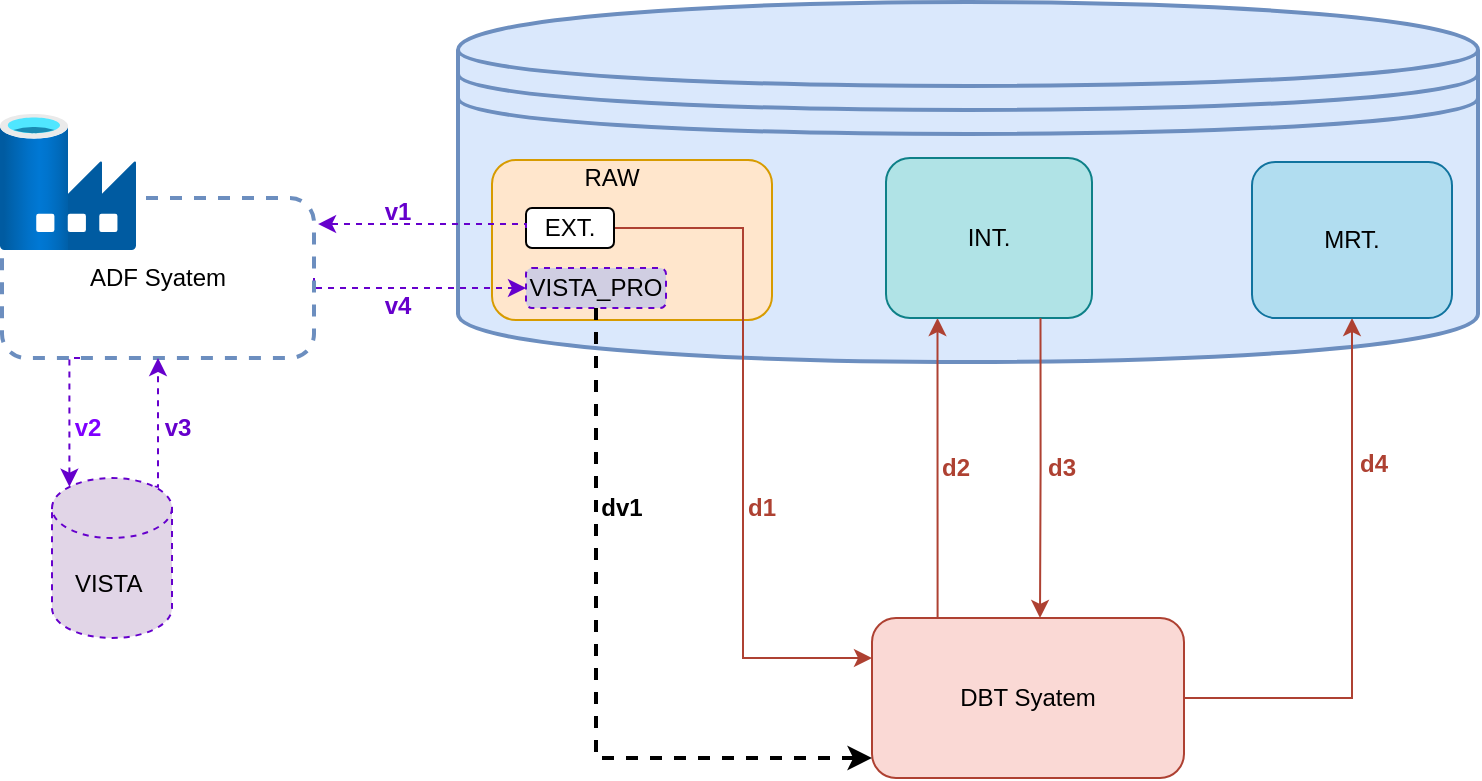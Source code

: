 <mxfile version="26.0.16">
  <diagram name="Page-1" id="TA6gXqDFzfyHmSNEqNzv">
    <mxGraphModel dx="1601" dy="453" grid="1" gridSize="10" guides="1" tooltips="1" connect="1" arrows="1" fold="1" page="1" pageScale="1" pageWidth="827" pageHeight="1169" math="0" shadow="0">
      <root>
        <mxCell id="0" />
        <mxCell id="1" parent="0" />
        <mxCell id="3lTf8zWU9LtMQArzml-N-13" value="" style="shape=datastore;whiteSpace=wrap;html=1;fillColor=#dae8fc;strokeColor=#6c8ebf;strokeWidth=2;" vertex="1" parent="1">
          <mxGeometry x="163" y="2" width="510" height="180" as="geometry" />
        </mxCell>
        <mxCell id="3lTf8zWU9LtMQArzml-N-26" style="edgeStyle=orthogonalEdgeStyle;rounded=0;orthogonalLoop=1;jettySize=auto;html=1;exitX=0.25;exitY=0;exitDx=0;exitDy=0;entryX=0.25;entryY=1;entryDx=0;entryDy=0;fillColor=#fad9d5;strokeColor=#ae4132;" edge="1" parent="1" source="3lTf8zWU9LtMQArzml-N-1" target="3lTf8zWU9LtMQArzml-N-4">
          <mxGeometry relative="1" as="geometry">
            <Array as="points">
              <mxPoint x="403" y="310" />
            </Array>
          </mxGeometry>
        </mxCell>
        <mxCell id="3lTf8zWU9LtMQArzml-N-29" style="edgeStyle=orthogonalEdgeStyle;rounded=0;orthogonalLoop=1;jettySize=auto;html=1;exitX=1;exitY=0.5;exitDx=0;exitDy=0;entryX=0.5;entryY=1;entryDx=0;entryDy=0;fillColor=#fad9d5;strokeColor=#ae4132;" edge="1" parent="1" source="3lTf8zWU9LtMQArzml-N-1" target="3lTf8zWU9LtMQArzml-N-5">
          <mxGeometry relative="1" as="geometry" />
        </mxCell>
        <mxCell id="3lTf8zWU9LtMQArzml-N-1" value="DBT Syatem" style="rounded=1;whiteSpace=wrap;html=1;fillColor=#fad9d5;strokeColor=#ae4132;" vertex="1" parent="1">
          <mxGeometry x="370" y="310" width="156" height="80" as="geometry" />
        </mxCell>
        <mxCell id="3lTf8zWU9LtMQArzml-N-3" value="" style="rounded=1;whiteSpace=wrap;html=1;fillColor=#ffe6cc;strokeColor=#d79b00;" vertex="1" parent="1">
          <mxGeometry x="180" y="81" width="140" height="80" as="geometry" />
        </mxCell>
        <mxCell id="3lTf8zWU9LtMQArzml-N-4" value="INT." style="rounded=1;whiteSpace=wrap;html=1;fillColor=#b0e3e6;strokeColor=#0e8088;" vertex="1" parent="1">
          <mxGeometry x="377" y="80" width="103" height="80" as="geometry" />
        </mxCell>
        <mxCell id="3lTf8zWU9LtMQArzml-N-5" value="MRT." style="rounded=1;whiteSpace=wrap;html=1;fillColor=#b1ddf0;strokeColor=#10739e;" vertex="1" parent="1">
          <mxGeometry x="560" y="82" width="100" height="78" as="geometry" />
        </mxCell>
        <mxCell id="3lTf8zWU9LtMQArzml-N-24" style="edgeStyle=orthogonalEdgeStyle;rounded=0;orthogonalLoop=1;jettySize=auto;html=1;exitX=1;exitY=0.5;exitDx=0;exitDy=0;entryX=0;entryY=0.25;entryDx=0;entryDy=0;fillColor=#fad9d5;strokeColor=#ae4132;strokeWidth=1;" edge="1" parent="1" source="3lTf8zWU9LtMQArzml-N-7" target="3lTf8zWU9LtMQArzml-N-1">
          <mxGeometry relative="1" as="geometry" />
        </mxCell>
        <mxCell id="3lTf8zWU9LtMQArzml-N-7" value="EXT." style="rounded=1;whiteSpace=wrap;html=1;" vertex="1" parent="1">
          <mxGeometry x="197" y="105" width="44" height="20" as="geometry" />
        </mxCell>
        <mxCell id="3lTf8zWU9LtMQArzml-N-8" value="VISTA_PRO" style="rounded=1;whiteSpace=wrap;html=1;fillColor=#d0cee2;strokeColor=#6600CC;dashed=1;" vertex="1" parent="1">
          <mxGeometry x="197" y="135" width="70" height="20" as="geometry" />
        </mxCell>
        <mxCell id="3lTf8zWU9LtMQArzml-N-9" value="RAW" style="text;html=1;align=center;verticalAlign=middle;whiteSpace=wrap;rounded=0;" vertex="1" parent="1">
          <mxGeometry x="210" y="75" width="60" height="30" as="geometry" />
        </mxCell>
        <mxCell id="3lTf8zWU9LtMQArzml-N-21" style="edgeStyle=orthogonalEdgeStyle;rounded=0;orthogonalLoop=1;jettySize=auto;html=1;exitX=1;exitY=0.5;exitDx=0;exitDy=0;entryX=0;entryY=0.5;entryDx=0;entryDy=0;strokeColor=#6600CC;dashed=1;" edge="1" parent="1" source="3lTf8zWU9LtMQArzml-N-10" target="3lTf8zWU9LtMQArzml-N-8">
          <mxGeometry relative="1" as="geometry">
            <Array as="points">
              <mxPoint x="91" y="145" />
            </Array>
          </mxGeometry>
        </mxCell>
        <mxCell id="3lTf8zWU9LtMQArzml-N-10" value="ADF Syatem" style="rounded=1;whiteSpace=wrap;html=1;fillColor=none;strokeColor=#6c8ebf;strokeWidth=2;dashed=1;" vertex="1" parent="1">
          <mxGeometry x="-65" y="100" width="156" height="80" as="geometry" />
        </mxCell>
        <mxCell id="3lTf8zWU9LtMQArzml-N-20" style="edgeStyle=orthogonalEdgeStyle;rounded=0;orthogonalLoop=1;jettySize=auto;html=1;exitX=0.855;exitY=0;exitDx=0;exitDy=4.35;exitPerimeter=0;entryX=0.5;entryY=1;entryDx=0;entryDy=0;strokeColor=#6600CC;dashed=1;" edge="1" parent="1" source="3lTf8zWU9LtMQArzml-N-11" target="3lTf8zWU9LtMQArzml-N-10">
          <mxGeometry relative="1" as="geometry">
            <Array as="points">
              <mxPoint x="13" y="244" />
            </Array>
          </mxGeometry>
        </mxCell>
        <mxCell id="3lTf8zWU9LtMQArzml-N-11" value="VISTA&amp;nbsp;" style="shape=cylinder3;whiteSpace=wrap;html=1;boundedLbl=1;backgroundOutline=1;size=15;fillColor=#e1d5e7;strokeColor=#6600CC;dashed=1;" vertex="1" parent="1">
          <mxGeometry x="-40" y="240" width="60" height="80" as="geometry" />
        </mxCell>
        <mxCell id="3lTf8zWU9LtMQArzml-N-15" value="" style="image;aspect=fixed;html=1;points=[];align=center;fontSize=12;image=img/lib/azure2/databases/Data_Factory.svg;" vertex="1" parent="1">
          <mxGeometry x="-66" y="58" width="68" height="68" as="geometry" />
        </mxCell>
        <mxCell id="3lTf8zWU9LtMQArzml-N-18" style="edgeStyle=orthogonalEdgeStyle;rounded=0;orthogonalLoop=1;jettySize=auto;html=1;exitX=0;exitY=0.5;exitDx=0;exitDy=0;entryX=1.013;entryY=0.163;entryDx=0;entryDy=0;entryPerimeter=0;strokeColor=#6600CC;dashed=1;" edge="1" parent="1" source="3lTf8zWU9LtMQArzml-N-7" target="3lTf8zWU9LtMQArzml-N-10">
          <mxGeometry relative="1" as="geometry">
            <Array as="points">
              <mxPoint x="197" y="113" />
            </Array>
          </mxGeometry>
        </mxCell>
        <mxCell id="3lTf8zWU9LtMQArzml-N-19" style="edgeStyle=orthogonalEdgeStyle;rounded=0;orthogonalLoop=1;jettySize=auto;html=1;exitX=0.25;exitY=1;exitDx=0;exitDy=0;entryX=0.145;entryY=0;entryDx=0;entryDy=4.35;entryPerimeter=0;fillColor=#d0cee2;strokeColor=#6600CC;strokeWidth=1;dashed=1;" edge="1" parent="1" source="3lTf8zWU9LtMQArzml-N-10" target="3lTf8zWU9LtMQArzml-N-11">
          <mxGeometry relative="1" as="geometry">
            <Array as="points">
              <mxPoint x="-31" y="180" />
            </Array>
          </mxGeometry>
        </mxCell>
        <mxCell id="3lTf8zWU9LtMQArzml-N-25" style="edgeStyle=orthogonalEdgeStyle;rounded=0;orthogonalLoop=1;jettySize=auto;html=1;exitX=0.5;exitY=1;exitDx=0;exitDy=0;entryX=0;entryY=0.875;entryDx=0;entryDy=0;entryPerimeter=0;dashed=1;strokeWidth=2;" edge="1" parent="1" source="3lTf8zWU9LtMQArzml-N-8" target="3lTf8zWU9LtMQArzml-N-1">
          <mxGeometry relative="1" as="geometry" />
        </mxCell>
        <mxCell id="3lTf8zWU9LtMQArzml-N-28" style="edgeStyle=orthogonalEdgeStyle;rounded=0;orthogonalLoop=1;jettySize=auto;html=1;exitX=0.75;exitY=1;exitDx=0;exitDy=0;fillColor=#fad9d5;strokeColor=#ae4132;" edge="1" parent="1" source="3lTf8zWU9LtMQArzml-N-4">
          <mxGeometry relative="1" as="geometry">
            <mxPoint x="454" y="310" as="targetPoint" />
          </mxGeometry>
        </mxCell>
        <mxCell id="3lTf8zWU9LtMQArzml-N-32" value="&lt;b&gt;&lt;font style=&quot;color: rgb(102, 0, 204);&quot;&gt;v1&lt;/font&gt;&lt;/b&gt;" style="text;html=1;align=center;verticalAlign=middle;whiteSpace=wrap;rounded=0;" vertex="1" parent="1">
          <mxGeometry x="103" y="92" width="60" height="30" as="geometry" />
        </mxCell>
        <mxCell id="3lTf8zWU9LtMQArzml-N-33" value="&lt;b&gt;&lt;font style=&quot;color: rgb(127, 0, 255);&quot;&gt;v2&lt;/font&gt;&lt;/b&gt;" style="text;html=1;align=center;verticalAlign=middle;whiteSpace=wrap;rounded=0;" vertex="1" parent="1">
          <mxGeometry x="-52" y="200" width="60" height="30" as="geometry" />
        </mxCell>
        <mxCell id="3lTf8zWU9LtMQArzml-N-34" value="&lt;b&gt;&lt;font style=&quot;color: rgb(102, 0, 204);&quot;&gt;v3&lt;/font&gt;&lt;/b&gt;" style="text;html=1;align=center;verticalAlign=middle;whiteSpace=wrap;rounded=0;" vertex="1" parent="1">
          <mxGeometry x="-7" y="200" width="60" height="30" as="geometry" />
        </mxCell>
        <mxCell id="3lTf8zWU9LtMQArzml-N-35" value="&lt;b&gt;&lt;font style=&quot;color: rgb(102, 0, 204);&quot;&gt;v4&lt;/font&gt;&lt;/b&gt;" style="text;html=1;align=center;verticalAlign=middle;whiteSpace=wrap;rounded=0;" vertex="1" parent="1">
          <mxGeometry x="103" y="139" width="60" height="30" as="geometry" />
        </mxCell>
        <mxCell id="3lTf8zWU9LtMQArzml-N-36" value="&lt;b&gt;dv1&lt;/b&gt;" style="text;html=1;align=center;verticalAlign=middle;whiteSpace=wrap;rounded=0;" vertex="1" parent="1">
          <mxGeometry x="215" y="240" width="60" height="30" as="geometry" />
        </mxCell>
        <mxCell id="3lTf8zWU9LtMQArzml-N-37" value="&lt;b&gt;&lt;font style=&quot;color: rgb(174, 65, 50);&quot;&gt;d1&lt;/font&gt;&lt;/b&gt;" style="text;html=1;align=center;verticalAlign=middle;whiteSpace=wrap;rounded=0;" vertex="1" parent="1">
          <mxGeometry x="285" y="240" width="60" height="30" as="geometry" />
        </mxCell>
        <mxCell id="3lTf8zWU9LtMQArzml-N-38" value="&lt;b&gt;&lt;font style=&quot;color: rgb(174, 65, 50);&quot;&gt;d2&lt;/font&gt;&lt;/b&gt;" style="text;html=1;align=center;verticalAlign=middle;whiteSpace=wrap;rounded=0;" vertex="1" parent="1">
          <mxGeometry x="382" y="220" width="60" height="30" as="geometry" />
        </mxCell>
        <mxCell id="3lTf8zWU9LtMQArzml-N-39" value="&lt;b&gt;&lt;font style=&quot;color: rgb(174, 65, 50);&quot;&gt;d3&lt;/font&gt;&lt;/b&gt;" style="text;html=1;align=center;verticalAlign=middle;whiteSpace=wrap;rounded=0;" vertex="1" parent="1">
          <mxGeometry x="435" y="220" width="60" height="30" as="geometry" />
        </mxCell>
        <mxCell id="3lTf8zWU9LtMQArzml-N-40" value="&lt;b&gt;&lt;font style=&quot;color: rgb(174, 65, 50);&quot;&gt;d4&lt;/font&gt;&lt;/b&gt;" style="text;html=1;align=center;verticalAlign=middle;whiteSpace=wrap;rounded=0;" vertex="1" parent="1">
          <mxGeometry x="591" y="218" width="60" height="30" as="geometry" />
        </mxCell>
      </root>
    </mxGraphModel>
  </diagram>
</mxfile>

